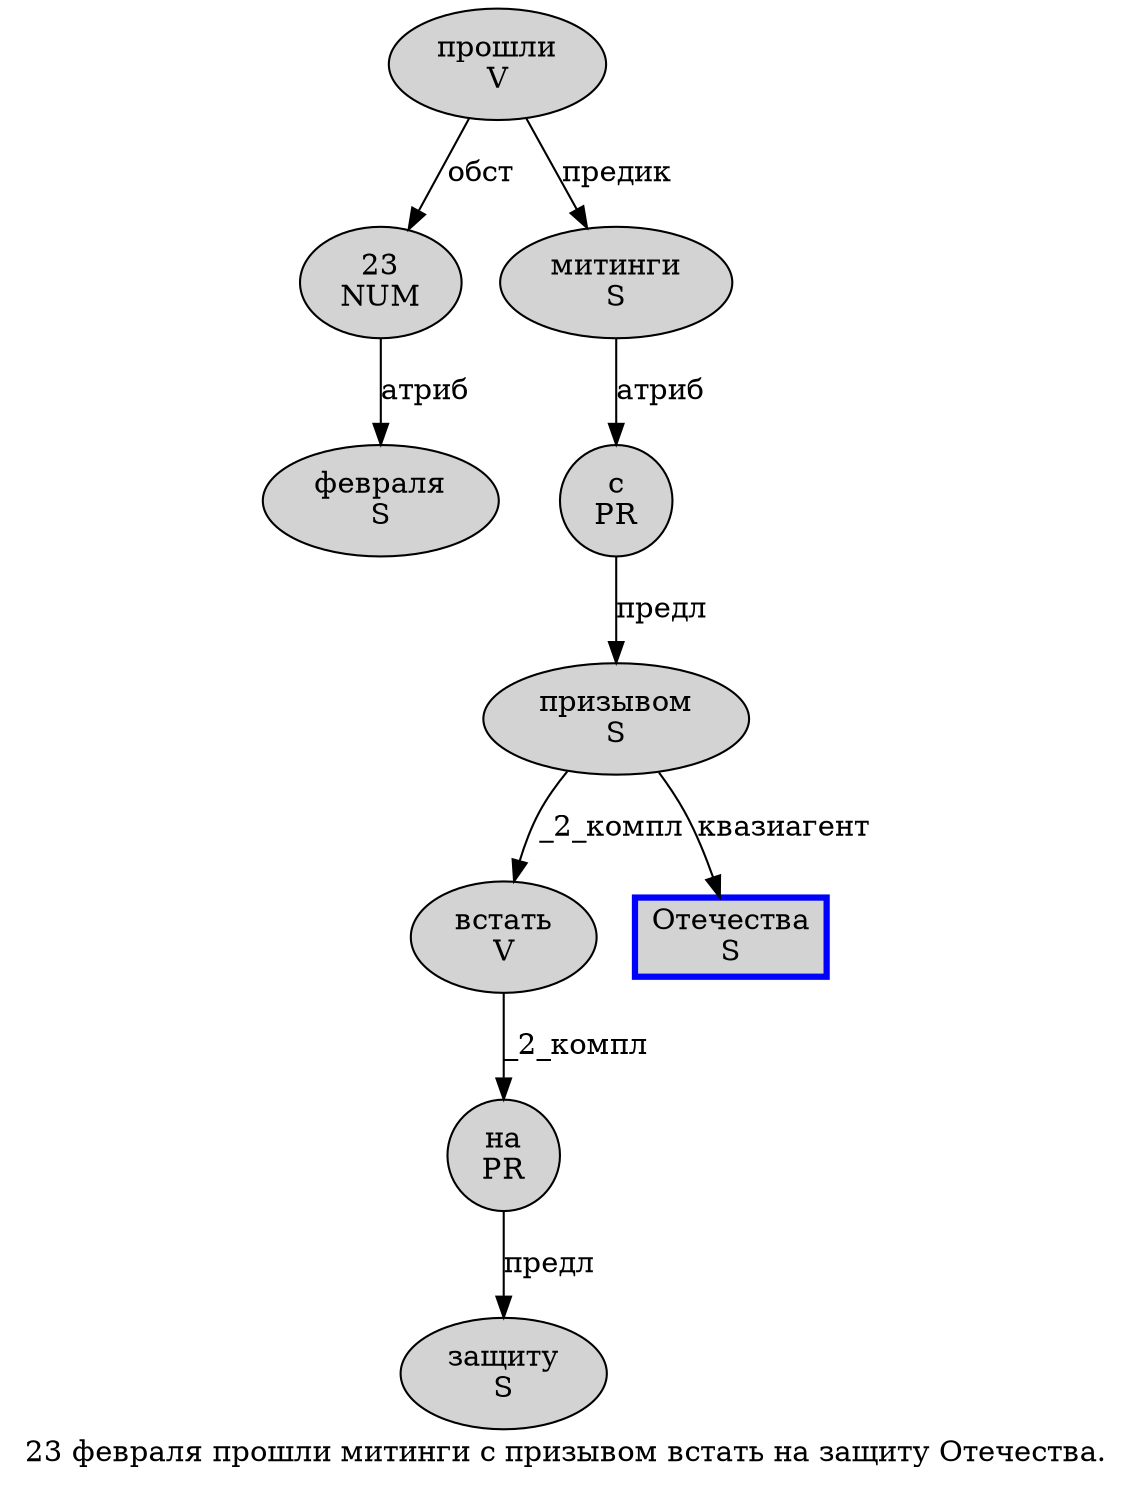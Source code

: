 digraph SENTENCE_731 {
	graph [label="23 февраля прошли митинги с призывом встать на защиту Отечества."]
	node [style=filled]
		0 [label="23
NUM" color="" fillcolor=lightgray penwidth=1 shape=ellipse]
		1 [label="февраля
S" color="" fillcolor=lightgray penwidth=1 shape=ellipse]
		2 [label="прошли
V" color="" fillcolor=lightgray penwidth=1 shape=ellipse]
		3 [label="митинги
S" color="" fillcolor=lightgray penwidth=1 shape=ellipse]
		4 [label="с
PR" color="" fillcolor=lightgray penwidth=1 shape=ellipse]
		5 [label="призывом
S" color="" fillcolor=lightgray penwidth=1 shape=ellipse]
		6 [label="встать
V" color="" fillcolor=lightgray penwidth=1 shape=ellipse]
		7 [label="на
PR" color="" fillcolor=lightgray penwidth=1 shape=ellipse]
		8 [label="защиту
S" color="" fillcolor=lightgray penwidth=1 shape=ellipse]
		9 [label="Отечества
S" color=blue fillcolor=lightgray penwidth=3 shape=box]
			3 -> 4 [label="атриб"]
			2 -> 0 [label="обст"]
			2 -> 3 [label="предик"]
			0 -> 1 [label="атриб"]
			6 -> 7 [label="_2_компл"]
			5 -> 6 [label="_2_компл"]
			5 -> 9 [label="квазиагент"]
			4 -> 5 [label="предл"]
			7 -> 8 [label="предл"]
}